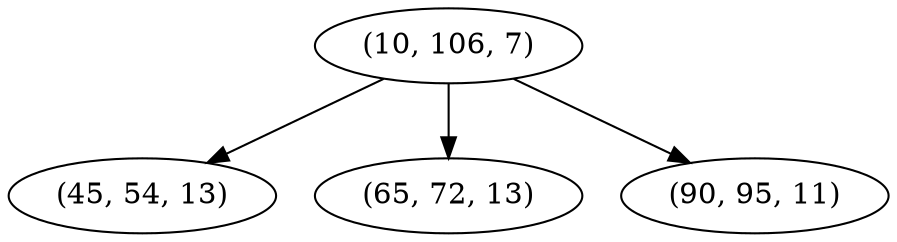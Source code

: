 digraph tree {
    "(10, 106, 7)";
    "(45, 54, 13)";
    "(65, 72, 13)";
    "(90, 95, 11)";
    "(10, 106, 7)" -> "(45, 54, 13)";
    "(10, 106, 7)" -> "(65, 72, 13)";
    "(10, 106, 7)" -> "(90, 95, 11)";
}
